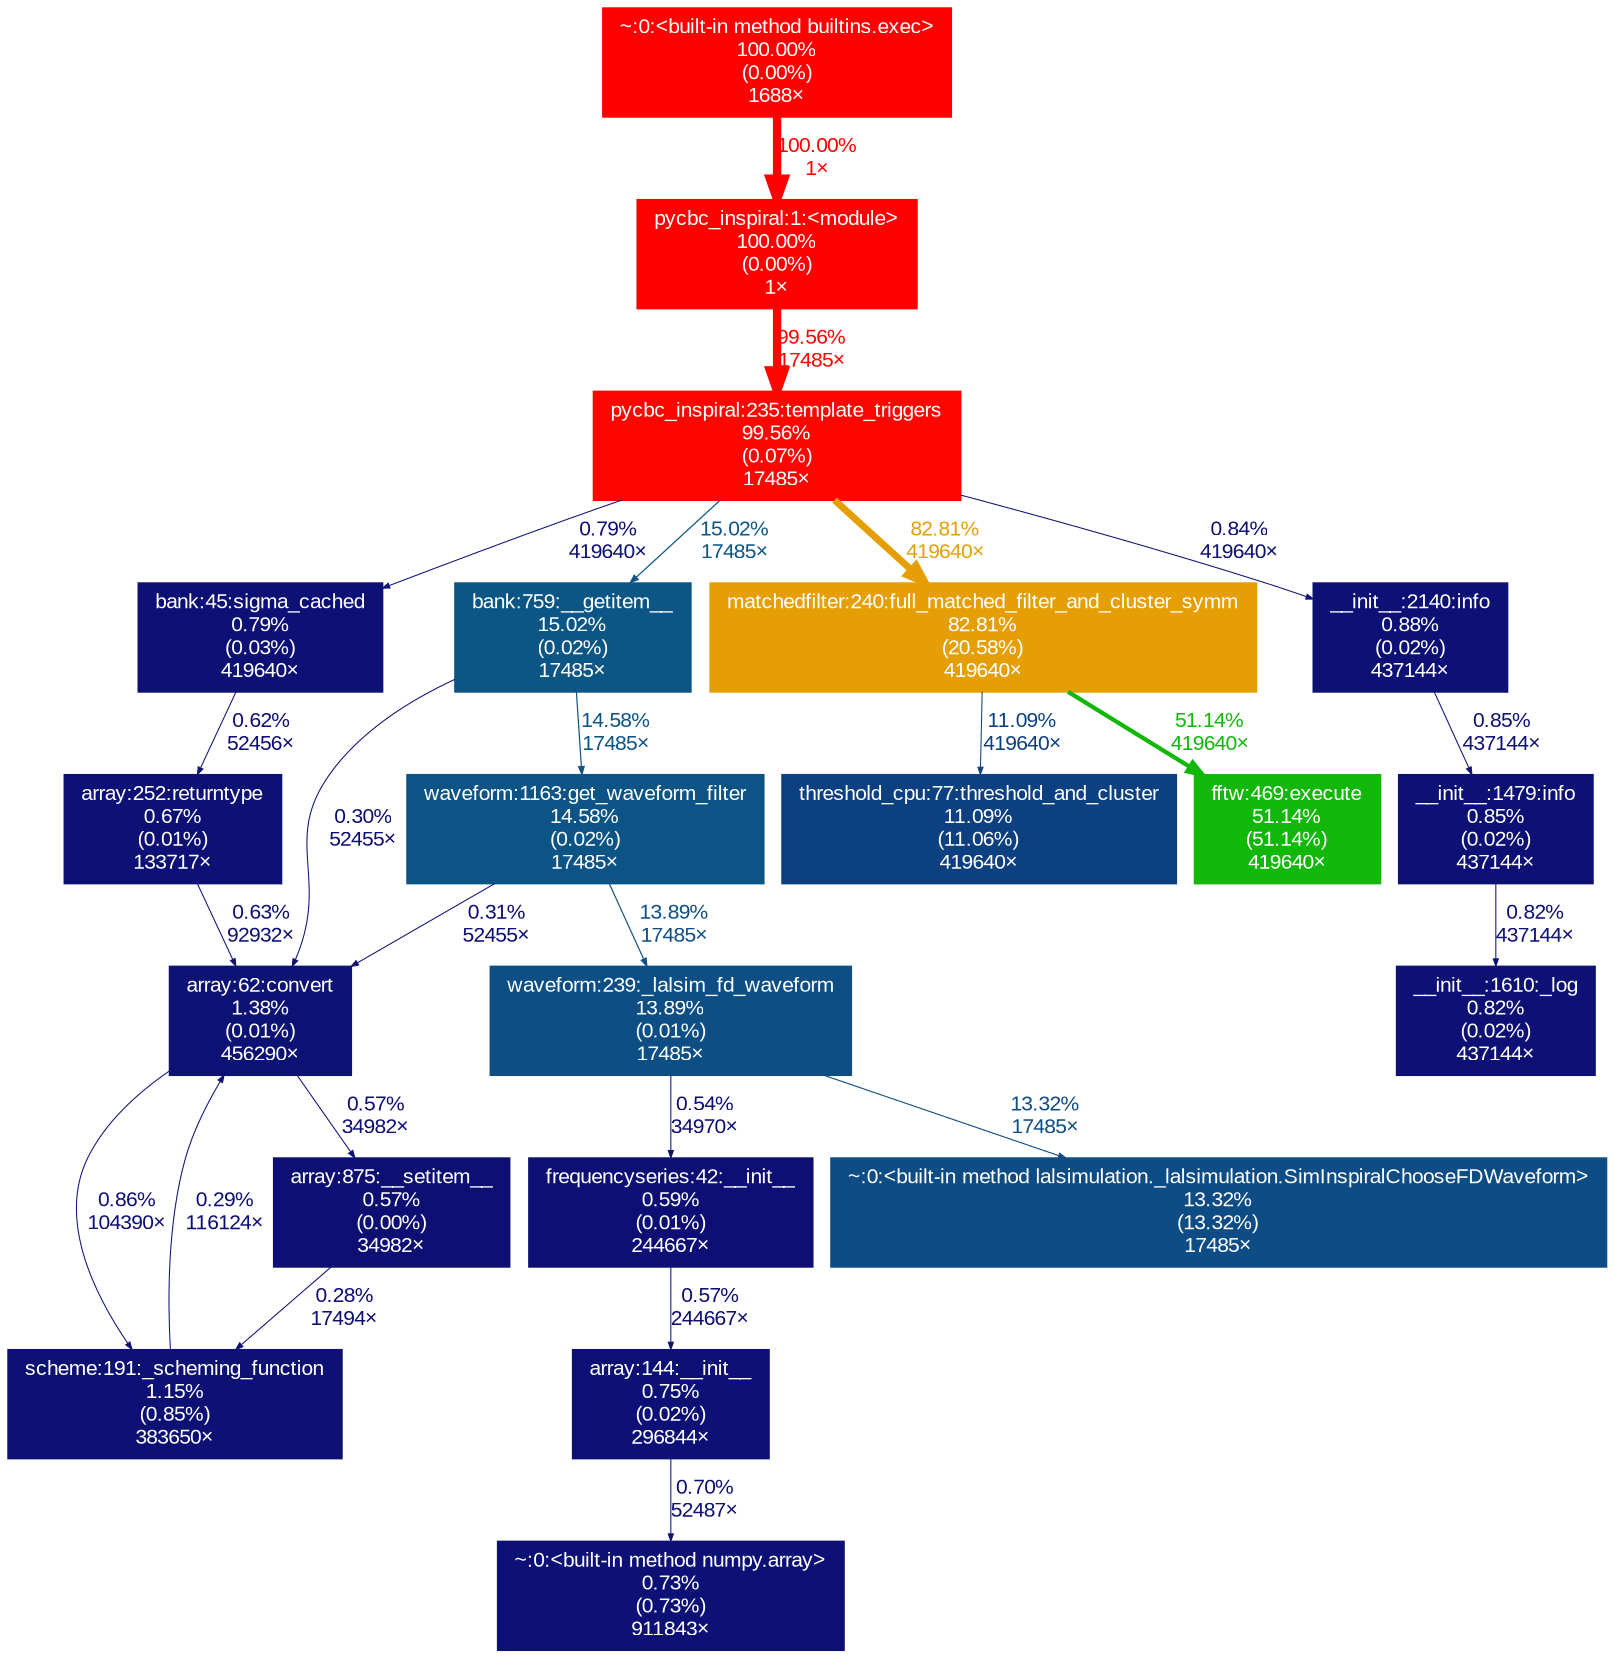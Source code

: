 digraph {
	graph [fontname=Arial, nodesep=0.125, ranksep=0.25];
	node [fontcolor=white, fontname=Arial, height=0, shape=box, style=filled, width=0];
	edge [fontname=Arial];
	372 [color="#ff0000", fontcolor="#ffffff", fontsize="10.00", label="pycbc_inspiral:1:<module>\n100.00%\n(0.00%)\n1×", tooltip="/work/pi_ccapano_umassd_edu/nperla_umassd_edu/envs/pycbc/bin/pycbc_inspiral"];
	372 -> 2568 [arrowsize="1.00", color="#fe0500", fontcolor="#fe0500", fontsize="10.00", label="99.56%\n17485×", labeldistance="3.98", penwidth="3.98"];
	1461 [color="#0d1074", fontcolor="#ffffff", fontsize="10.00", label="~:0:<built-in method numpy.array>\n0.73%\n(0.73%)\n911843×", tooltip="~"];
	1471 [color="#ff0000", fontcolor="#ffffff", fontsize="10.00", label="~:0:<built-in method builtins.exec>\n100.00%\n(0.00%)\n1688×", tooltip="~"];
	1471 -> 372 [arrowsize="1.00", color="#ff0000", fontcolor="#ff0000", fontsize="10.00", label="100.00%\n1×", labeldistance="4.00", penwidth="4.00"];
	1893 [color="#0d1174", fontcolor="#ffffff", fontsize="10.00", label="scheme:191:_scheming_function\n1.15%\n(0.85%)\n383650×", tooltip="/work/pi_ccapano_umassd_edu/nperla_umassd_edu/envs/pycbc/lib/python3.11/site-packages/pycbc/scheme.py"];
	1893 -> 3610 [arrowsize="0.35", color="#0d0e73", fontcolor="#0d0e73", fontsize="10.00", label="0.29%\n116124×", labeldistance="0.50", penwidth="0.50"];
	2155 [color="#0d1074", fontcolor="#ffffff", fontsize="10.00", label="array:144:__init__\n0.75%\n(0.02%)\n296844×", tooltip="/work/pi_ccapano_umassd_edu/nperla_umassd_edu/envs/pycbc/lib/python3.11/site-packages/pycbc/types/array.py"];
	2155 -> 1461 [arrowsize="0.35", color="#0d1074", fontcolor="#0d1074", fontsize="10.00", label="0.70%\n52487×", labeldistance="0.50", penwidth="0.50"];
	2180 [color="#0d1074", fontcolor="#ffffff", fontsize="10.00", label="bank:45:sigma_cached\n0.79%\n(0.03%)\n419640×", tooltip="/work/pi_ccapano_umassd_edu/nperla_umassd_edu/envs/pycbc/lib/python3.11/site-packages/pycbc/waveform/bank.py"];
	2180 -> 7522 [arrowsize="0.35", color="#0d0f74", fontcolor="#0d0f74", fontsize="10.00", label="0.62%\n52456×", labeldistance="0.50", penwidth="0.50"];
	2181 [color="#0c5686", fontcolor="#ffffff", fontsize="10.00", label="bank:759:__getitem__\n15.02%\n(0.02%)\n17485×", tooltip="/work/pi_ccapano_umassd_edu/nperla_umassd_edu/envs/pycbc/lib/python3.11/site-packages/pycbc/waveform/bank.py"];
	2181 -> 2606 [arrowsize="0.38", color="#0c5386", fontcolor="#0c5386", fontsize="10.00", label="14.58%\n17485×", labeldistance="0.58", penwidth="0.58"];
	2181 -> 3610 [arrowsize="0.35", color="#0d0e73", fontcolor="#0d0e73", fontsize="10.00", label="0.30%\n52455×", labeldistance="0.50", penwidth="0.50"];
	2258 [color="#0d0f73", fontcolor="#ffffff", fontsize="10.00", label="array:875:__setitem__\n0.57%\n(0.00%)\n34982×", tooltip="/work/pi_ccapano_umassd_edu/nperla_umassd_edu/envs/pycbc/lib/python3.11/site-packages/pycbc/types/array.py"];
	2258 -> 1893 [arrowsize="0.35", color="#0d0e73", fontcolor="#0d0e73", fontsize="10.00", label="0.28%\n17494×", labeldistance="0.50", penwidth="0.50"];
	2271 [color="#0d0f74", fontcolor="#ffffff", fontsize="10.00", label="frequencyseries:42:__init__\n0.59%\n(0.01%)\n244667×", tooltip="/work/pi_ccapano_umassd_edu/nperla_umassd_edu/envs/pycbc/lib/python3.11/site-packages/pycbc/types/frequencyseries.py"];
	2271 -> 2155 [arrowsize="0.35", color="#0d0f73", fontcolor="#0d0f73", fontsize="10.00", label="0.57%\n244667×", labeldistance="0.50", penwidth="0.50"];
	2568 [color="#fe0500", fontcolor="#ffffff", fontsize="10.00", label="pycbc_inspiral:235:template_triggers\n99.56%\n(0.07%)\n17485×", tooltip="/work/pi_ccapano_umassd_edu/nperla_umassd_edu/envs/pycbc/bin/pycbc_inspiral"];
	2568 -> 2180 [arrowsize="0.35", color="#0d1074", fontcolor="#0d1074", fontsize="10.00", label="0.79%\n419640×", labeldistance="0.50", penwidth="0.50"];
	2568 -> 2181 [arrowsize="0.39", color="#0c5686", fontcolor="#0c5686", fontsize="10.00", label="15.02%\n17485×", labeldistance="0.60", penwidth="0.60"];
	2568 -> 2585 [arrowsize="0.91", color="#e59f04", fontcolor="#e59f04", fontsize="10.00", label="82.81%\n419640×", labeldistance="3.31", penwidth="3.31"];
	2568 -> 2681 [arrowsize="0.35", color="#0d1074", fontcolor="#0d1074", fontsize="10.00", label="0.84%\n419640×", labeldistance="0.50", penwidth="0.50"];
	2585 [color="#e59f04", fontcolor="#ffffff", fontsize="10.00", label="matchedfilter:240:full_matched_filter_and_cluster_symm\n82.81%\n(20.58%)\n419640×", tooltip="/work/pi_ccapano_umassd_edu/nperla_umassd_edu/envs/pycbc/lib/python3.11/site-packages/pycbc/filter/matchedfilter.py"];
	2585 -> 4014 [arrowsize="0.35", color="#0d4081", fontcolor="#0d4081", fontsize="10.00", label="11.09%\n419640×", labeldistance="0.50", penwidth="0.50"];
	2585 -> 7353 [arrowsize="0.72", color="#11b709", fontcolor="#11b709", fontsize="10.00", label="51.14%\n419640×", labeldistance="2.05", penwidth="2.05"];
	2606 [color="#0c5386", fontcolor="#ffffff", fontsize="10.00", label="waveform:1163:get_waveform_filter\n14.58%\n(0.02%)\n17485×", tooltip="/work/pi_ccapano_umassd_edu/nperla_umassd_edu/envs/pycbc/lib/python3.11/site-packages/pycbc/waveform/waveform.py"];
	2606 -> 3610 [arrowsize="0.35", color="#0d0e73", fontcolor="#0d0e73", fontsize="10.00", label="0.31%\n52455×", labeldistance="0.50", penwidth="0.50"];
	2606 -> 3633 [arrowsize="0.37", color="#0d4f85", fontcolor="#0d4f85", fontsize="10.00", label="13.89%\n17485×", labeldistance="0.56", penwidth="0.56"];
	2681 [color="#0d1074", fontcolor="#ffffff", fontsize="10.00", label="__init__:2140:info\n0.88%\n(0.02%)\n437144×", tooltip="/work/pi_ccapano_umassd_edu/nperla_umassd_edu/envs/pycbc/lib/python3.11/logging/__init__.py"];
	2681 -> 3549 [arrowsize="0.35", color="#0d1074", fontcolor="#0d1074", fontsize="10.00", label="0.85%\n437144×", labeldistance="0.50", penwidth="0.50"];
	3481 [color="#0d1074", fontcolor="#ffffff", fontsize="10.00", label="__init__:1610:_log\n0.82%\n(0.02%)\n437144×", tooltip="/work/pi_ccapano_umassd_edu/nperla_umassd_edu/envs/pycbc/lib/python3.11/logging/__init__.py"];
	3549 [color="#0d1074", fontcolor="#ffffff", fontsize="10.00", label="__init__:1479:info\n0.85%\n(0.02%)\n437144×", tooltip="/work/pi_ccapano_umassd_edu/nperla_umassd_edu/envs/pycbc/lib/python3.11/logging/__init__.py"];
	3549 -> 3481 [arrowsize="0.35", color="#0d1074", fontcolor="#0d1074", fontsize="10.00", label="0.82%\n437144×", labeldistance="0.50", penwidth="0.50"];
	3610 [color="#0d1275", fontcolor="#ffffff", fontsize="10.00", label="array:62:convert\n1.38%\n(0.01%)\n456290×", tooltip="/work/pi_ccapano_umassd_edu/nperla_umassd_edu/envs/pycbc/lib/python3.11/site-packages/pycbc/types/array.py"];
	3610 -> 1893 [arrowsize="0.35", color="#0d1074", fontcolor="#0d1074", fontsize="10.00", label="0.86%\n104390×", labeldistance="0.50", penwidth="0.50"];
	3610 -> 2258 [arrowsize="0.35", color="#0d0f73", fontcolor="#0d0f73", fontsize="10.00", label="0.57%\n34982×", labeldistance="0.50", penwidth="0.50"];
	3633 [color="#0d4f85", fontcolor="#ffffff", fontsize="10.00", label="waveform:239:_lalsim_fd_waveform\n13.89%\n(0.01%)\n17485×", tooltip="/work/pi_ccapano_umassd_edu/nperla_umassd_edu/envs/pycbc/lib/python3.11/site-packages/pycbc/waveform/waveform.py"];
	3633 -> 2271 [arrowsize="0.35", color="#0d0f73", fontcolor="#0d0f73", fontsize="10.00", label="0.54%\n34970×", labeldistance="0.50", penwidth="0.50"];
	3633 -> 5199 [arrowsize="0.36", color="#0d4c84", fontcolor="#0d4c84", fontsize="10.00", label="13.32%\n17485×", labeldistance="0.53", penwidth="0.53"];
	4014 [color="#0d4081", fontcolor="#ffffff", fontsize="10.00", label="threshold_cpu:77:threshold_and_cluster\n11.09%\n(11.06%)\n419640×", tooltip="/work/pi_ccapano_umassd_edu/nperla_umassd_edu/envs/pycbc/lib/python3.11/site-packages/pycbc/events/threshold_cpu.py"];
	5199 [color="#0d4c84", fontcolor="#ffffff", fontsize="10.00", label="~:0:<built-in method lalsimulation._lalsimulation.SimInspiralChooseFDWaveform>\n13.32%\n(13.32%)\n17485×", tooltip="~"];
	7353 [color="#11b709", fontcolor="#ffffff", fontsize="10.00", label="fftw:469:execute\n51.14%\n(51.14%)\n419640×", tooltip="/work/pi_ccapano_umassd_edu/nperla_umassd_edu/envs/pycbc/lib/python3.11/site-packages/pycbc/fft/fftw.py"];
	7522 [color="#0d1074", fontcolor="#ffffff", fontsize="10.00", label="array:252:returntype\n0.67%\n(0.01%)\n133717×", tooltip="/work/pi_ccapano_umassd_edu/nperla_umassd_edu/envs/pycbc/lib/python3.11/site-packages/pycbc/types/array.py"];
	7522 -> 3610 [arrowsize="0.35", color="#0d0f74", fontcolor="#0d0f74", fontsize="10.00", label="0.63%\n92932×", labeldistance="0.50", penwidth="0.50"];
}

